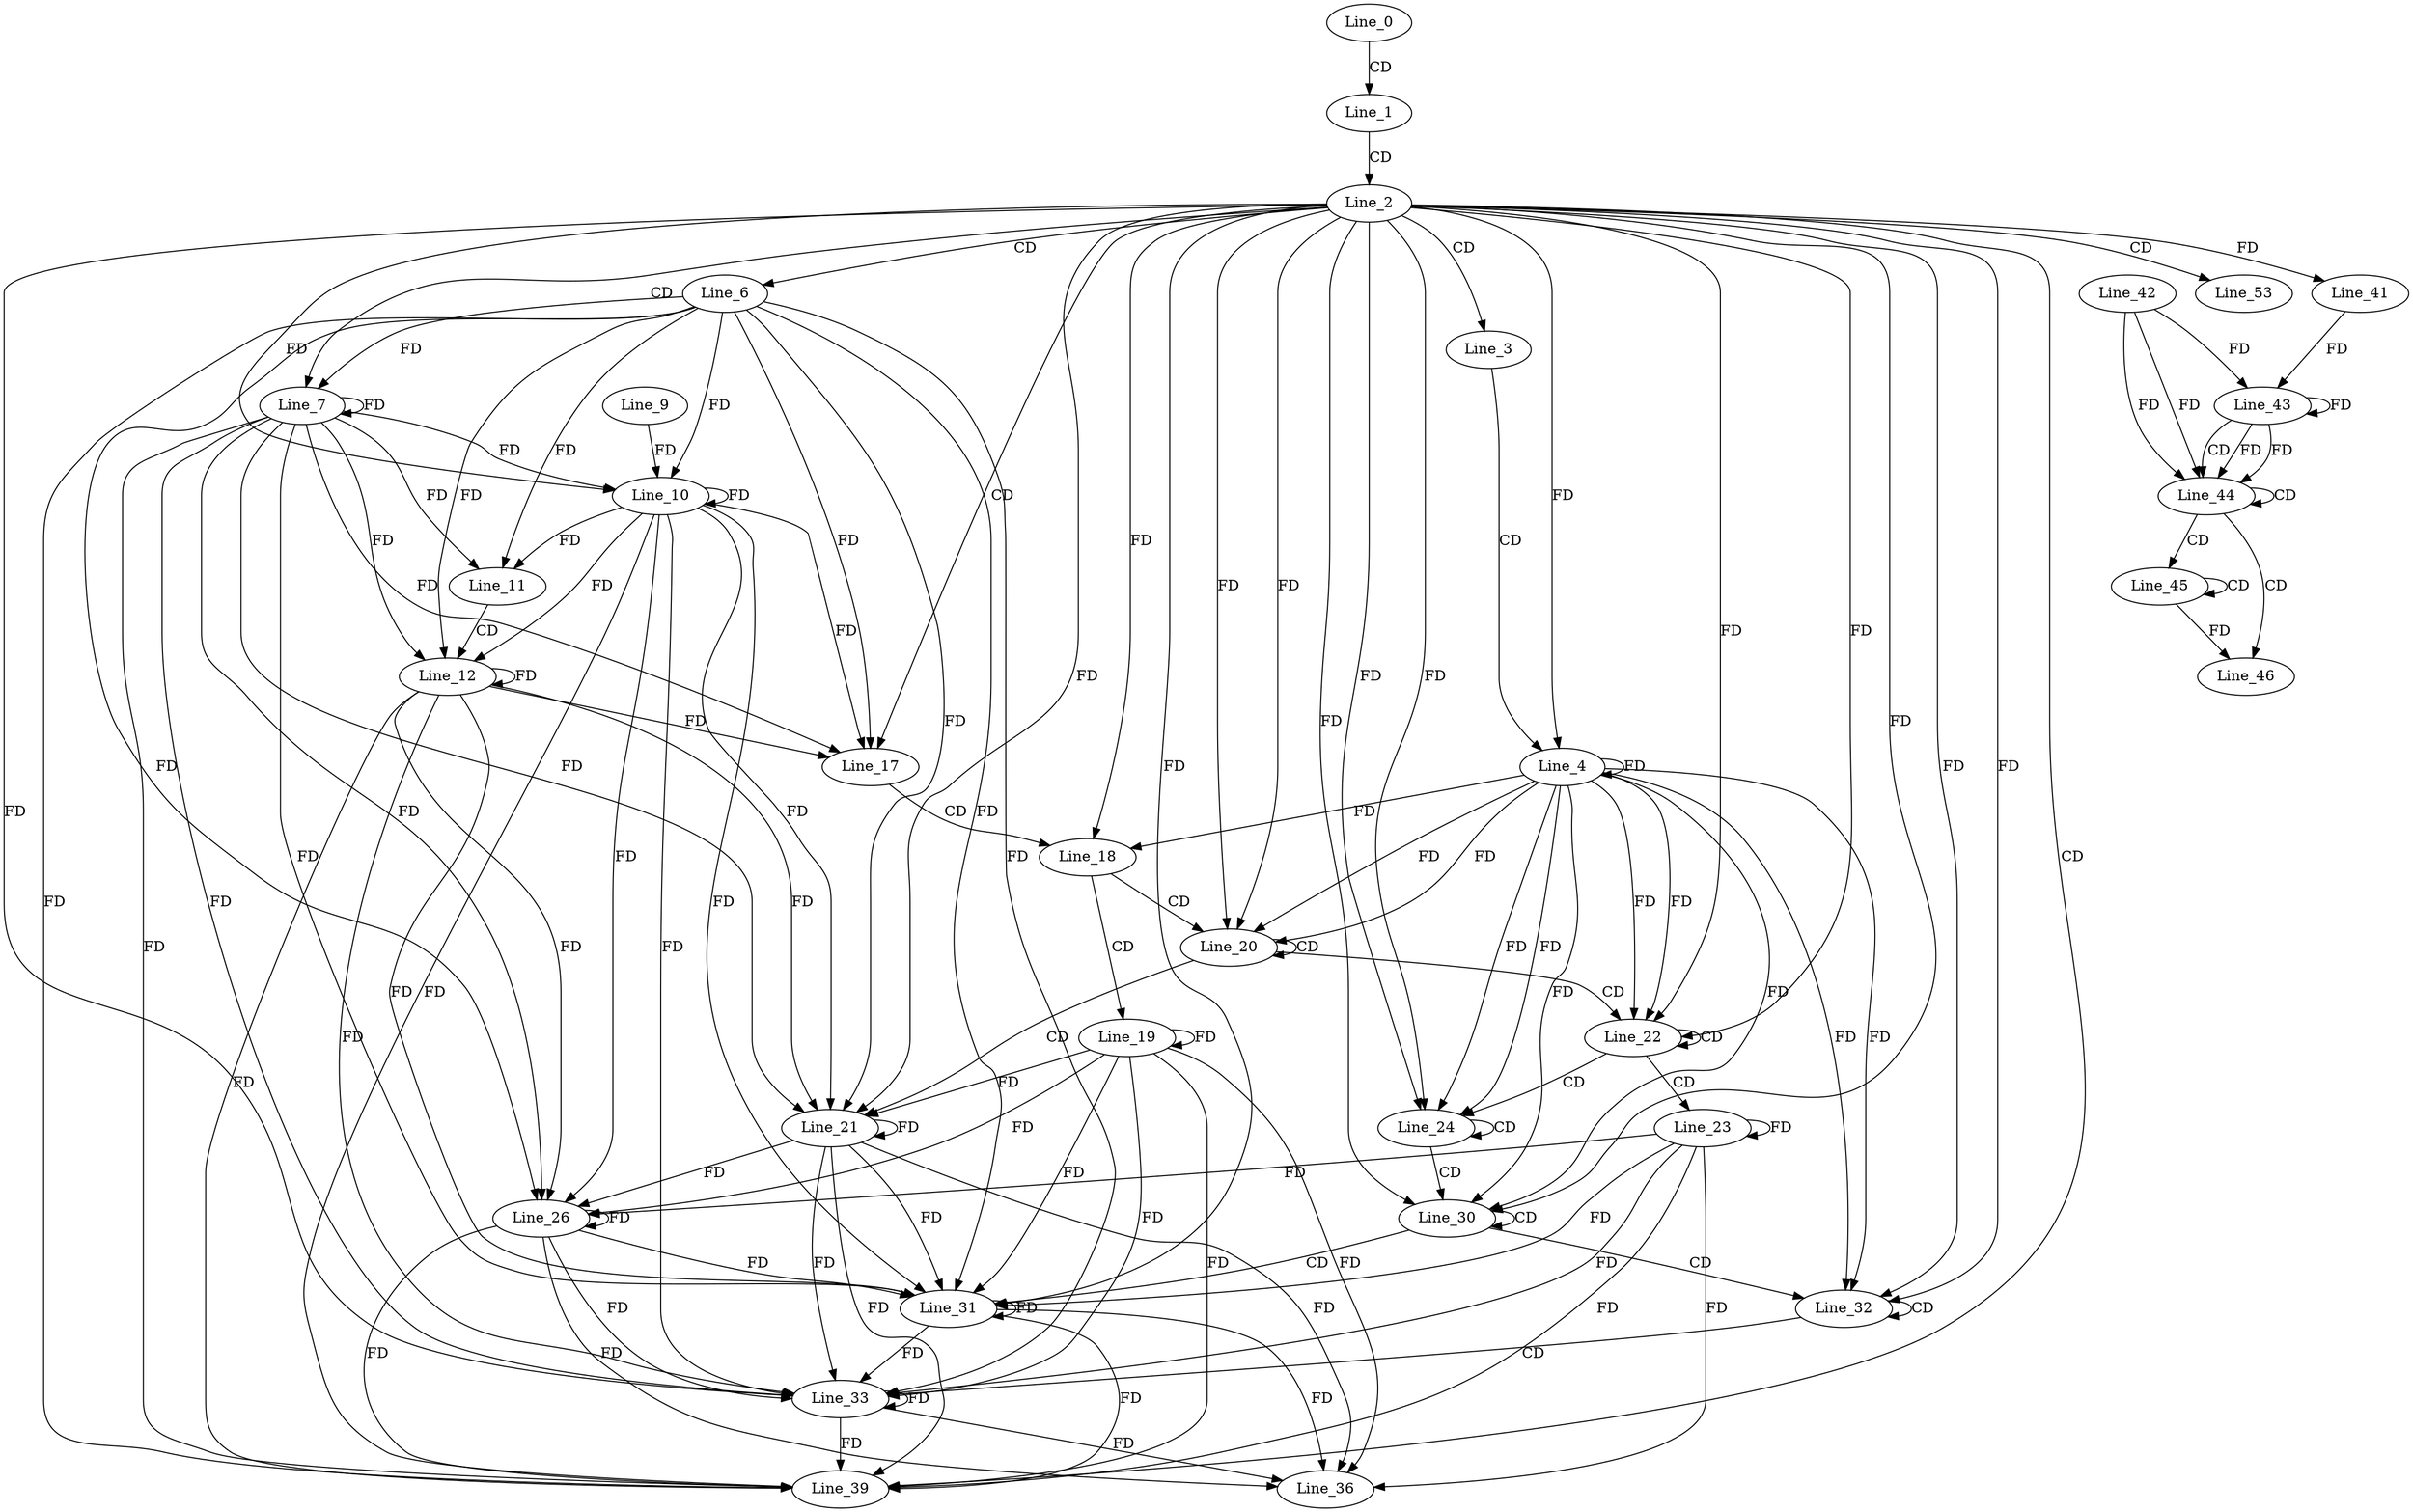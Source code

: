 digraph G {
  Line_0;
  Line_1;
  Line_2;
  Line_3;
  Line_4;
  Line_6;
  Line_7;
  Line_7;
  Line_10;
  Line_10;
  Line_9;
  Line_10;
  Line_11;
  Line_12;
  Line_17;
  Line_18;
  Line_18;
  Line_18;
  Line_19;
  Line_20;
  Line_20;
  Line_21;
  Line_21;
  Line_22;
  Line_22;
  Line_23;
  Line_23;
  Line_24;
  Line_24;
  Line_26;
  Line_30;
  Line_30;
  Line_31;
  Line_31;
  Line_32;
  Line_32;
  Line_33;
  Line_33;
  Line_36;
  Line_39;
  Line_41;
  Line_43;
  Line_42;
  Line_43;
  Line_41;
  Line_43;
  Line_44;
  Line_44;
  Line_45;
  Line_45;
  Line_46;
  Line_53;
  Line_0 -> Line_1 [ label="CD" ];
  Line_1 -> Line_2 [ label="CD" ];
  Line_2 -> Line_3 [ label="CD" ];
  Line_3 -> Line_4 [ label="CD" ];
  Line_2 -> Line_4 [ label="FD" ];
  Line_4 -> Line_4 [ label="FD" ];
  Line_2 -> Line_6 [ label="CD" ];
  Line_2 -> Line_7 [ label="CD" ];
  Line_6 -> Line_7 [ label="FD" ];
  Line_7 -> Line_7 [ label="FD" ];
  Line_6 -> Line_10 [ label="FD" ];
  Line_7 -> Line_10 [ label="FD" ];
  Line_10 -> Line_10 [ label="FD" ];
  Line_9 -> Line_10 [ label="FD" ];
  Line_2 -> Line_10 [ label="FD" ];
  Line_6 -> Line_11 [ label="FD" ];
  Line_7 -> Line_11 [ label="FD" ];
  Line_10 -> Line_11 [ label="FD" ];
  Line_11 -> Line_12 [ label="CD" ];
  Line_6 -> Line_12 [ label="FD" ];
  Line_7 -> Line_12 [ label="FD" ];
  Line_10 -> Line_12 [ label="FD" ];
  Line_12 -> Line_12 [ label="FD" ];
  Line_2 -> Line_17 [ label="CD" ];
  Line_6 -> Line_17 [ label="FD" ];
  Line_7 -> Line_17 [ label="FD" ];
  Line_10 -> Line_17 [ label="FD" ];
  Line_12 -> Line_17 [ label="FD" ];
  Line_17 -> Line_18 [ label="CD" ];
  Line_2 -> Line_18 [ label="FD" ];
  Line_4 -> Line_18 [ label="FD" ];
  Line_18 -> Line_19 [ label="CD" ];
  Line_19 -> Line_19 [ label="FD" ];
  Line_18 -> Line_20 [ label="CD" ];
  Line_2 -> Line_20 [ label="FD" ];
  Line_4 -> Line_20 [ label="FD" ];
  Line_20 -> Line_20 [ label="CD" ];
  Line_2 -> Line_20 [ label="FD" ];
  Line_4 -> Line_20 [ label="FD" ];
  Line_20 -> Line_21 [ label="CD" ];
  Line_6 -> Line_21 [ label="FD" ];
  Line_7 -> Line_21 [ label="FD" ];
  Line_10 -> Line_21 [ label="FD" ];
  Line_12 -> Line_21 [ label="FD" ];
  Line_19 -> Line_21 [ label="FD" ];
  Line_21 -> Line_21 [ label="FD" ];
  Line_2 -> Line_21 [ label="FD" ];
  Line_20 -> Line_22 [ label="CD" ];
  Line_2 -> Line_22 [ label="FD" ];
  Line_4 -> Line_22 [ label="FD" ];
  Line_22 -> Line_22 [ label="CD" ];
  Line_2 -> Line_22 [ label="FD" ];
  Line_4 -> Line_22 [ label="FD" ];
  Line_22 -> Line_23 [ label="CD" ];
  Line_23 -> Line_23 [ label="FD" ];
  Line_22 -> Line_24 [ label="CD" ];
  Line_2 -> Line_24 [ label="FD" ];
  Line_4 -> Line_24 [ label="FD" ];
  Line_24 -> Line_24 [ label="CD" ];
  Line_2 -> Line_24 [ label="FD" ];
  Line_4 -> Line_24 [ label="FD" ];
  Line_6 -> Line_26 [ label="FD" ];
  Line_7 -> Line_26 [ label="FD" ];
  Line_10 -> Line_26 [ label="FD" ];
  Line_12 -> Line_26 [ label="FD" ];
  Line_19 -> Line_26 [ label="FD" ];
  Line_21 -> Line_26 [ label="FD" ];
  Line_23 -> Line_26 [ label="FD" ];
  Line_26 -> Line_26 [ label="FD" ];
  Line_24 -> Line_30 [ label="CD" ];
  Line_2 -> Line_30 [ label="FD" ];
  Line_4 -> Line_30 [ label="FD" ];
  Line_30 -> Line_30 [ label="CD" ];
  Line_2 -> Line_30 [ label="FD" ];
  Line_4 -> Line_30 [ label="FD" ];
  Line_30 -> Line_31 [ label="CD" ];
  Line_6 -> Line_31 [ label="FD" ];
  Line_7 -> Line_31 [ label="FD" ];
  Line_10 -> Line_31 [ label="FD" ];
  Line_12 -> Line_31 [ label="FD" ];
  Line_19 -> Line_31 [ label="FD" ];
  Line_21 -> Line_31 [ label="FD" ];
  Line_23 -> Line_31 [ label="FD" ];
  Line_26 -> Line_31 [ label="FD" ];
  Line_31 -> Line_31 [ label="FD" ];
  Line_2 -> Line_31 [ label="FD" ];
  Line_30 -> Line_32 [ label="CD" ];
  Line_2 -> Line_32 [ label="FD" ];
  Line_4 -> Line_32 [ label="FD" ];
  Line_32 -> Line_32 [ label="CD" ];
  Line_2 -> Line_32 [ label="FD" ];
  Line_4 -> Line_32 [ label="FD" ];
  Line_32 -> Line_33 [ label="CD" ];
  Line_6 -> Line_33 [ label="FD" ];
  Line_7 -> Line_33 [ label="FD" ];
  Line_10 -> Line_33 [ label="FD" ];
  Line_12 -> Line_33 [ label="FD" ];
  Line_19 -> Line_33 [ label="FD" ];
  Line_21 -> Line_33 [ label="FD" ];
  Line_23 -> Line_33 [ label="FD" ];
  Line_26 -> Line_33 [ label="FD" ];
  Line_31 -> Line_33 [ label="FD" ];
  Line_33 -> Line_33 [ label="FD" ];
  Line_2 -> Line_33 [ label="FD" ];
  Line_19 -> Line_36 [ label="FD" ];
  Line_21 -> Line_36 [ label="FD" ];
  Line_23 -> Line_36 [ label="FD" ];
  Line_26 -> Line_36 [ label="FD" ];
  Line_31 -> Line_36 [ label="FD" ];
  Line_33 -> Line_36 [ label="FD" ];
  Line_2 -> Line_39 [ label="CD" ];
  Line_6 -> Line_39 [ label="FD" ];
  Line_7 -> Line_39 [ label="FD" ];
  Line_10 -> Line_39 [ label="FD" ];
  Line_12 -> Line_39 [ label="FD" ];
  Line_19 -> Line_39 [ label="FD" ];
  Line_21 -> Line_39 [ label="FD" ];
  Line_23 -> Line_39 [ label="FD" ];
  Line_26 -> Line_39 [ label="FD" ];
  Line_31 -> Line_39 [ label="FD" ];
  Line_33 -> Line_39 [ label="FD" ];
  Line_2 -> Line_41 [ label="FD" ];
  Line_43 -> Line_43 [ label="FD" ];
  Line_42 -> Line_43 [ label="FD" ];
  Line_41 -> Line_43 [ label="FD" ];
  Line_43 -> Line_44 [ label="CD" ];
  Line_43 -> Line_44 [ label="FD" ];
  Line_42 -> Line_44 [ label="FD" ];
  Line_44 -> Line_44 [ label="CD" ];
  Line_43 -> Line_44 [ label="FD" ];
  Line_42 -> Line_44 [ label="FD" ];
  Line_44 -> Line_45 [ label="CD" ];
  Line_45 -> Line_45 [ label="CD" ];
  Line_44 -> Line_46 [ label="CD" ];
  Line_45 -> Line_46 [ label="FD" ];
  Line_2 -> Line_53 [ label="CD" ];
}
